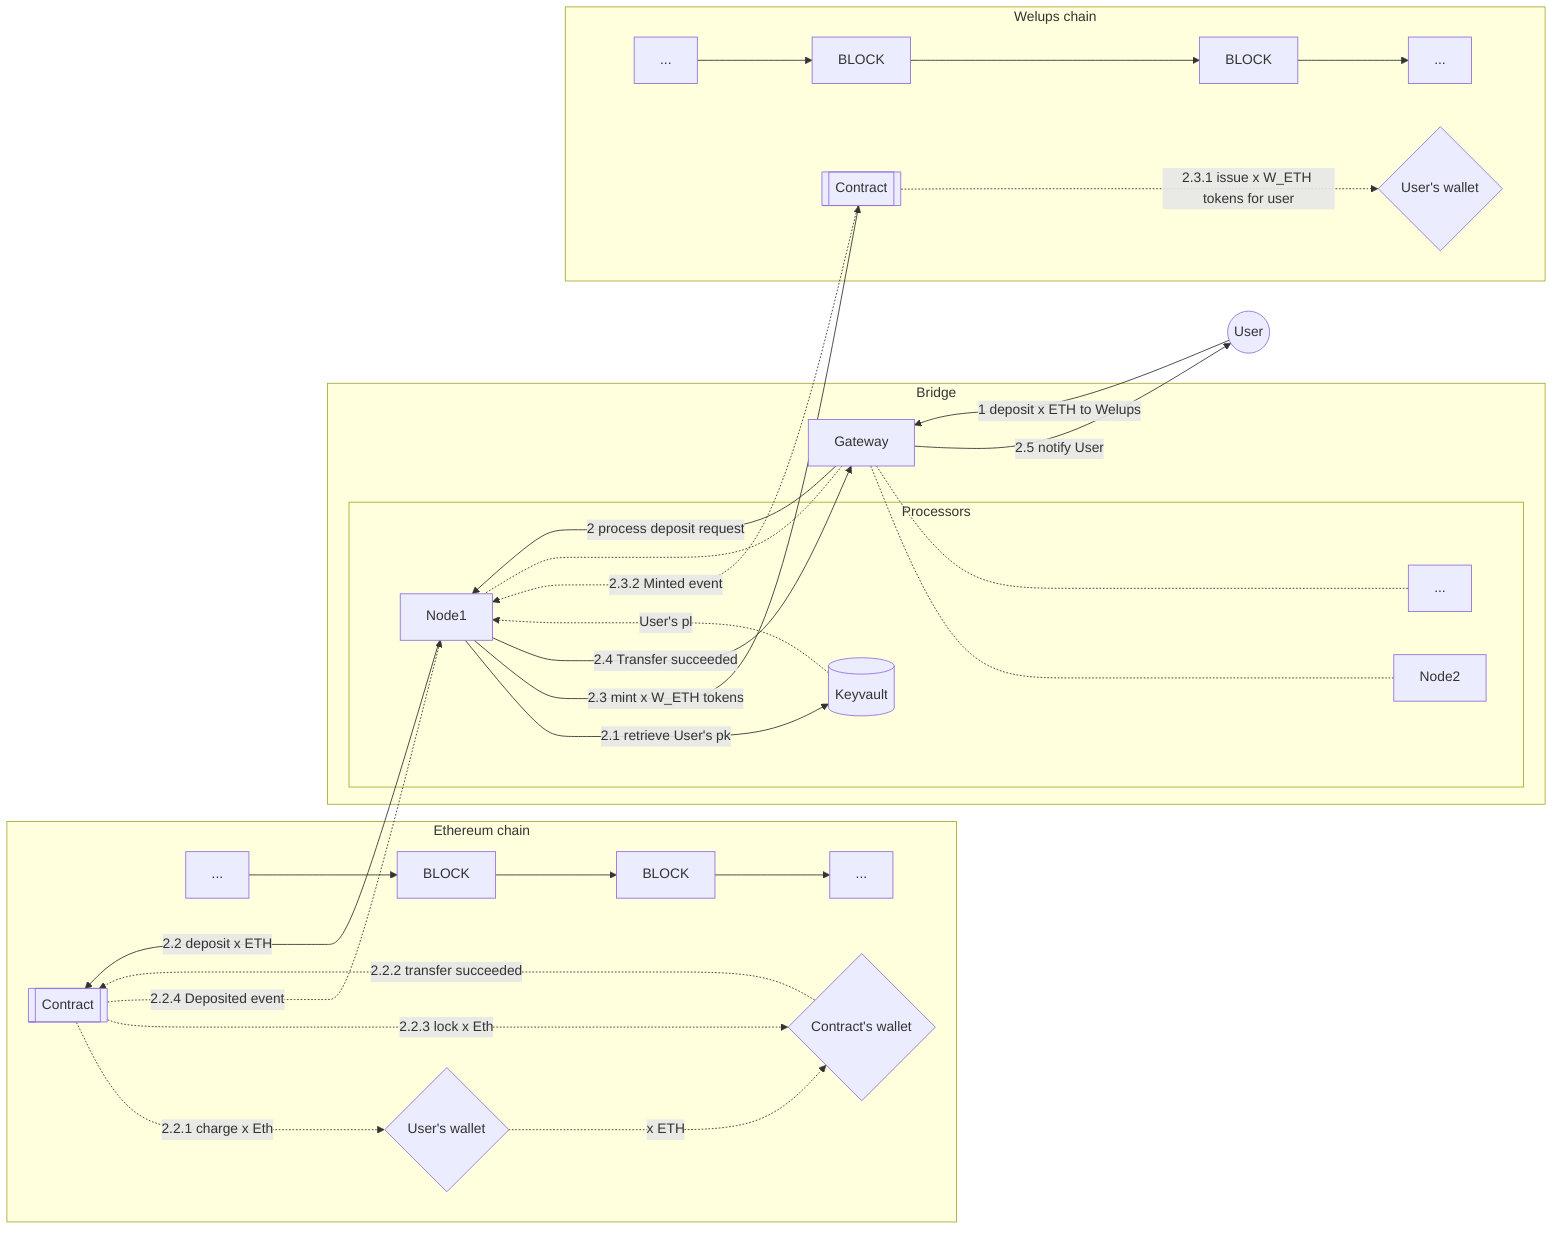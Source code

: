graph LR
    subgraph ETH [Ethereum chain]
     Head1[...]-->A1[BLOCK]-->B1[BLOCK]-->Tail1[...]    
     C1[[Contract]]
     W1{User's wallet}
     W2{Contract's wallet}          
    end

    User((User))
    
    subgraph BRD [Bridge]
     G[Gateway]-..-P1     
     G-..-P2
     G-..-Px
        subgraph P [Processors]
        DB[(Keyvault)]
        P1[Node1]
        P2[Node2]
        Px[...]    
        end               
    end

    subgraph WEL [Welups chain]
     Head2[...]-->A2[BLOCK]-->B2[BLOCK]-->Tail2[...]
     C2[[Contract]]
     W3{User's wallet}
    end    

User-- 1 deposit x ETH to Welups -->G
G -- 2 process deposit request --> P1
P1-- 2.1 retrieve User's pk --> DB
DB-..->|User's pl|P1
P1-- 2.2 deposit x ETH -->C1
C1-..->|2.2.1 charge x Eth|W1
W1-..->|x ETH|W2
W2-..->|2.2.2 transfer succeeded|C1
C1-..->|2.2.3 lock x Eth|W2
C1-..->|2.2.4 Deposited event|P1

P1-- 2.3 mint x W_ETH tokens --> C2
C2-..->|2.3.1 issue x W_ETH tokens for user| W3
C2-..->|2.3.2 Minted event|P1
P1-- 2.4 Transfer succeeded -->G
G-- 2.5 notify User --> User